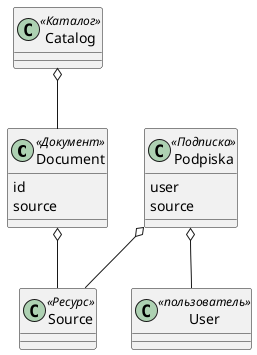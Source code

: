 @startuml


class Document <<Документ>> {
    id
    source
}
class Source <<Ресурс>> {
}
class Podpiska <<Подписка>> {
user
source
}
class Catalog <<Каталог>> {
}
class User <<пользователь>> {
}
Document o-- Source
Catalog o-- Document
Podpiska o-- User
Podpiska o-- Source

@enduml
